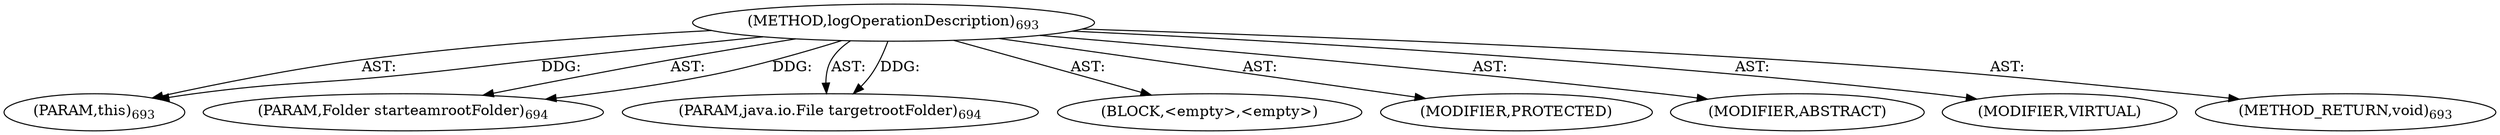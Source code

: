 digraph "logOperationDescription" {  
"111669149727" [label = <(METHOD,logOperationDescription)<SUB>693</SUB>> ]
"115964117046" [label = <(PARAM,this)<SUB>693</SUB>> ]
"115964117047" [label = <(PARAM,Folder starteamrootFolder)<SUB>694</SUB>> ]
"115964117048" [label = <(PARAM,java.io.File targetrootFolder)<SUB>694</SUB>> ]
"25769803844" [label = <(BLOCK,&lt;empty&gt;,&lt;empty&gt;)> ]
"133143986253" [label = <(MODIFIER,PROTECTED)> ]
"133143986254" [label = <(MODIFIER,ABSTRACT)> ]
"133143986255" [label = <(MODIFIER,VIRTUAL)> ]
"128849018911" [label = <(METHOD_RETURN,void)<SUB>693</SUB>> ]
  "111669149727" -> "115964117046"  [ label = "AST: "] 
  "111669149727" -> "115964117047"  [ label = "AST: "] 
  "111669149727" -> "115964117048"  [ label = "AST: "] 
  "111669149727" -> "25769803844"  [ label = "AST: "] 
  "111669149727" -> "133143986253"  [ label = "AST: "] 
  "111669149727" -> "133143986254"  [ label = "AST: "] 
  "111669149727" -> "133143986255"  [ label = "AST: "] 
  "111669149727" -> "128849018911"  [ label = "AST: "] 
  "111669149727" -> "115964117046"  [ label = "DDG: "] 
  "111669149727" -> "115964117047"  [ label = "DDG: "] 
  "111669149727" -> "115964117048"  [ label = "DDG: "] 
}
